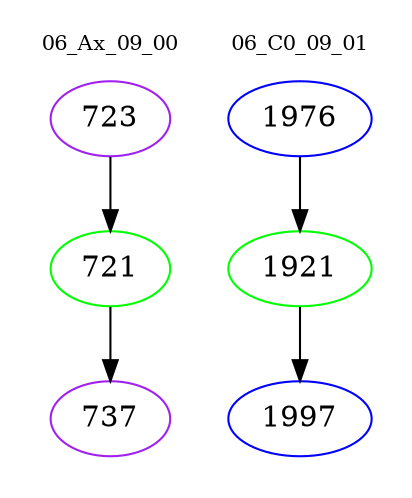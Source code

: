 digraph{
subgraph cluster_0 {
color = white
label = "06_Ax_09_00";
fontsize=10;
T0_723 [label="723", color="purple"]
T0_723 -> T0_721 [color="black"]
T0_721 [label="721", color="green"]
T0_721 -> T0_737 [color="black"]
T0_737 [label="737", color="purple"]
}
subgraph cluster_1 {
color = white
label = "06_C0_09_01";
fontsize=10;
T1_1976 [label="1976", color="blue"]
T1_1976 -> T1_1921 [color="black"]
T1_1921 [label="1921", color="green"]
T1_1921 -> T1_1997 [color="black"]
T1_1997 [label="1997", color="blue"]
}
}

